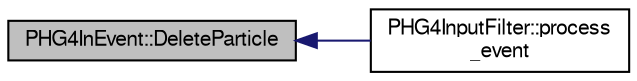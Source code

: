 digraph "PHG4InEvent::DeleteParticle"
{
  bgcolor="transparent";
  edge [fontname="FreeSans",fontsize="10",labelfontname="FreeSans",labelfontsize="10"];
  node [fontname="FreeSans",fontsize="10",shape=record];
  rankdir="LR";
  Node1 [label="PHG4InEvent::DeleteParticle",height=0.2,width=0.4,color="black", fillcolor="grey75", style="filled" fontcolor="black"];
  Node1 -> Node2 [dir="back",color="midnightblue",fontsize="10",style="solid",fontname="FreeSans"];
  Node2 [label="PHG4InputFilter::process\l_event",height=0.2,width=0.4,color="black",URL="$da/d36/classPHG4InputFilter.html#a5a49c2708ec06923f516e9ef2232e395"];
}
